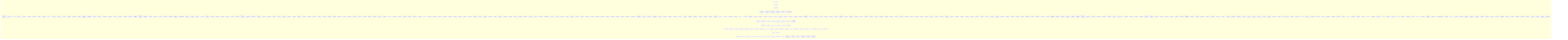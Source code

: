 flowchart TB
    subgraph Imports["Imports"]
        I1["IMPORT: commander, FROM: commander"]
        I2["IMPORT: path, FROM: path"]
        I3["IMPORT: chalk, FROM: chalk"]
        I4["IMPORT: boxen, FROM: boxen"]
        I5["IMPORT: fs, FROM: fs"]
        I6["IMPORT: https, FROM: https"]
        I7["IMPORT: http, FROM: http"]
        I8["IMPORT: inquirer, FROM: inquirer"]
        I9["IMPORT: @inquirer/search, FROM: @inquirer/search"]
        I10["IMPORT: ora, FROM: ora"]
        I11["IMPORT: ../../src/constants/providers.js, FROM: /claude-task-master/src/constants/providers.js"]
        I12["IMPORT: ../../src/task-master.js, FROM: /claude-task-master/src/task-master.js"]
        I13["IMPORT: ../init.js, FROM: /claude-task-master/scripts/init.js"]
        I14["IMPORT: ../../src/utils/getVersion.js, FROM: /claude-task-master/src/utils/getVersion.js"]
        I15["IMPORT: ./sync-readme.js, FROM: /claude-task-master/scripts/modules/sync-readme.js"]
        I16["IMPORT: ../../src/constants/profiles.js, FROM: /claude-task-master/src/constants/profiles.js"]
    end
    subgraph Dependencies["Dependencies"]
        D1["DEP: File system"]
        D2["DEP: Path resolution"]
    end
    subgraph FunctionsDefined["Functions Defined"]
        FU1["FUNCTION: runInteractiveSetup"]
        FU2["FUNCTION: fetchOpenRouterModelsCLI"]
        FU3["FUNCTION: fetchOllamaModelsCLI"]
        FU4["FUNCTION: handleSetModel"]
        FU5["FUNCTION: registerCommands"]
        FU6["FUNCTION: confirmOverwriteIfNeeded"]
        FU7["FUNCTION: showAddSubtaskHelp"]
        FU8["FUNCTION: showRemoveSubtaskHelp"]
        FU9["FUNCTION: showTagsHelp"]
        FU10["FUNCTION: showAddTagHelp"]
        FU11["FUNCTION: showDeleteTagHelp"]
        FU12["FUNCTION: showUseTagHelp"]
        FU13["FUNCTION: showResearchHelp"]
        FU14["FUNCTION: setupCLI"]
        FU15["FUNCTION: checkForUpdate"]
        FU16["FUNCTION: compareVersions"]
        FU17["FUNCTION: displayUpgradeNotification"]
        FU18["FUNCTION: runCLI"]
        FU19["FUNCTION: resolveComplexityReportPath"]
        FU20["FUNCTION: getPromptData"]
        FU21["FUNCTION: createSearchSource"]
    end
    subgraph Exports["Exports"]
        E1["EXP: resolveComplexityReportPath"]
        E2["EXP: registerCommands"]
        E3["EXP: setupCLI"]
        E4["EXP: runCLI"]
        E5["EXP: checkForUpdate"]
        E6["EXP: compareVersions"]
        E7["EXP: displayUpgradeNotification"]
    end
    subgraph Parameters["Parameters"]
        P1["PARAM: {string|null} projectRoot - The resolved project root directory."]
        P2["PARAM: {Object} program - Commander program instance"]
        P3["PARAM: {string} v1 - First version"]
        P4["PARAM: {string} v2 - Second version"]
        P5["PARAM: {string} currentVersion - Current version"]
        P6["PARAM: {string} latestVersion - Latest version"]
        P7["PARAM: {Array} argv - Command-line arguments"]
        P8["PARAM: {string|undefined} outputOpt - -output value from CLI (may be undefined)"]
    end
    subgraph Constants["Const Declarations"]
        C1["CONST: currentConfigResult, VALUE: await getModelConfiguration({ projectRoot })"]
        C2["CONST: currentModels, VALUE: currentConfigResult.success"]
        C3["CONST: options, VALUE: {"]
        C4["CONST: req, VALUE: https.request(options, (res) => {"]
        C5["CONST: parsedData, VALUE: JSON.parse(data)"]
        C6["CONST: url, VALUE: new URL(baseURL)"]
        C7["CONST: isHttps, VALUE: url.protocol === 'https:'"]
        C8["CONST: port, VALUE: url.port || (isHttps ? 443 : 80)"]
        C9["CONST: basePath, VALUE: url.pathname.endsWith('/')"]
        C10["CONST: options, VALUE: {"]
        C11["CONST: requestLib, VALUE: isHttps ? https : http"]
        C12["CONST: req, VALUE: requestLib.request(options, (res) => {"]
        C13["CONST: parsedData, VALUE: JSON.parse(data)"]
        C14["CONST: getPromptData, VALUE: (role, allowNone = false) => {"]
        C15["CONST: currentModel, VALUE: currentModels[role]"]
        C16["CONST: allModelsRaw, VALUE: getAvailableModels()"]
        C17["CONST: modelsByProvider, VALUE: allModelsRaw.reduce((acc, model) => {"]
        C18["CONST: cancelOption, VALUE: { name: '⏹ Cancel Model Setup', value: '__CANCEL__' }"]
        C19["CONST: noChangeOption, VALUE: currentModel?.modelId"]
        C20["CONST: customProviderOptions, VALUE: ["]
        C21["CONST: roleChoices, VALUE: Object.entries(modelsByProvider)"]
        C22["CONST: providerModels, VALUE: models"]
        C23["CONST: systemOptions, VALUE: []"]
        C24["CONST: systemLength, VALUE: systemOptions.length"]
        C25["CONST: noneOptionIndex, VALUE: systemLength + 1"]
        C26["CONST: mainPromptData, VALUE: getPromptData('main')"]
        C27["CONST: researchPromptData, VALUE: getPromptData('research')"]
        C28["CONST: fallbackPromptData, VALUE: getPromptData('fallback', true)"]
        C29["CONST: createSearchSource, VALUE: (choices, defaultValue) => {"]
        C30["CONST: filteredChoices, VALUE: choices.filter((choice) => {"]
        C31["CONST: searchText, VALUE: choice.name || ''"]
        C32["CONST: answers, VALUE: {}"]
        C33["CONST: coreOptionsSetup, VALUE: { projectRoot }"]
        C34["CONST: openRouterModels, VALUE: await fetchOpenRouterModelsCLI()"]
        C35["CONST: ollamaBaseURL, VALUE: getBaseUrlForRole(role, projectRoot)"]
        C36["CONST: ollamaModels, VALUE: await fetchOllamaModelsCLI(ollamaBaseURL)"]
        C37["CONST: result, VALUE: await setModel(role, modelIdToSet, {"]
        C38["CONST: currentCfg, VALUE: getConfig(projectRoot)"]
        C39["CONST: commandName, VALUE: this._name || 'unknown'"]
        C40["CONST: initOptions, VALUE: {"]
        C41["CONST: numTasks, VALUE: parseInt(options.numTasks, 10)"]
        C42["CONST: force, VALUE: options.force || false"]
        C43["CONST: append, VALUE: options.append || false"]
        C44["CONST: research, VALUE: options.research || false"]
        C45["CONST: useAppend, VALUE: append"]
        C46["CONST: tag, VALUE: taskMaster.getCurrentTag()"]
        C47["CONST: tasksPath, VALUE: taskMaster.getTasksPath()"]
        C48["CONST: existingFileContent, VALUE: fs.readFileSync(tasksPath, 'utf8')"]
        C49["CONST: allData, VALUE: JSON.parse(existingFileContent)"]
        C50["CONST: overwrite, VALUE: await confirmTaskOverwrite(tasksPath)"]
        C51["CONST: outputPath, VALUE: taskMaster.getTasksPath() ||"]
        C52["CONST: taskMaster, VALUE: initTaskMaster({"]
        C53["CONST: fromId, VALUE: parseInt(options.from, 10)"]
        C54["CONST: prompt, VALUE: options.prompt"]
        C55["CONST: useResearch, VALUE: options.research || false"]
        C56["CONST: tasksPath, VALUE: taskMaster.getTasksPath()"]
        C57["CONST: tag, VALUE: taskMaster.getCurrentTag()"]
        C58["CONST: taskMaster, VALUE: initTaskMaster({"]
        C59["CONST: tasksPath, VALUE: taskMaster.getTasksPath()"]
        C60["CONST: tag, VALUE: taskMaster.getCurrentTag()"]
        C61["CONST: taskId, VALUE: parseInt(options.id, 10)"]
        C62["CONST: prompt, VALUE: options.prompt"]
        C63["CONST: useResearch, VALUE: options.research || false"]
        C64["CONST: result, VALUE: await updateTaskById("]
        C65["CONST: taskMaster, VALUE: initTaskMaster({"]
        C66["CONST: tasksPath, VALUE: taskMaster.getTasksPath()"]
        C67["CONST: tag, VALUE: taskMaster.getCurrentTag()"]
        C68["CONST: subtaskId, VALUE: options.id"]
        C69["CONST: prompt, VALUE: options.prompt"]
        C70["CONST: useResearch, VALUE: options.research || false"]
        C71["CONST: result, VALUE: await updateSubtaskById("]
        C72["CONST: taskMaster, VALUE: initTaskMaster({"]
        C73["CONST: tasksPath, VALUE: taskMaster.getTasksPath()"]
        C74["CONST: tag, VALUE: taskMaster.getCurrentTag()"]
        C75["CONST: taskIds, VALUE: options.id.split(',').map((id) => {"]
        C76["CONST: parsed, VALUE: parseInt(id.trim(), 10)"]
        C77["CONST: context, VALUE: {"]
        C78["CONST: result, VALUE: await scopeUpTask("]
        C79["CONST: taskMaster, VALUE: initTaskMaster({"]
        C80["CONST: tasksPath, VALUE: taskMaster.getTasksPath()"]
        C81["CONST: tag, VALUE: taskMaster.getCurrentTag()"]
        C82["CONST: taskIds, VALUE: options.id.split(',').map((id) => {"]
        C83["CONST: parsed, VALUE: parseInt(id.trim(), 10)"]
        C84["CONST: context, VALUE: {"]
        C85["CONST: result, VALUE: await scopeDownTask("]
        C86["CONST: taskMaster, VALUE: initTaskMaster({"]
        C87["CONST: outputDir, VALUE: options.output"]
        C88["CONST: tag, VALUE: taskMaster.getCurrentTag()"]
        C89["CONST: taskMaster, VALUE: initTaskMaster({"]
        C90["CONST: taskId, VALUE: options.id"]
        C91["CONST: status, VALUE: options.status"]
        C92["CONST: tag, VALUE: taskMaster.getCurrentTag()"]
        C93["CONST: initOptions, VALUE: {"]
        C94["CONST: taskMaster, VALUE: initTaskMaster(initOptions)"]
        C95["CONST: statusFilter, VALUE: options.status"]
        C96["CONST: withSubtasks, VALUE: options.withSubtasks || false"]
        C97["CONST: tag, VALUE: taskMaster.getCurrentTag()"]
        C98["CONST: initOptions, VALUE: {"]
        C99["CONST: taskMaster, VALUE: initTaskMaster(initOptions)"]
        C100["CONST: tag, VALUE: taskMaster.getCurrentTag()"]
        C101["CONST: result, VALUE: await expandAllTasks("]
        C102["CONST: initOptions, VALUE: {"]
        C103["CONST: taskMaster, VALUE: initTaskMaster(initOptions)"]
        C104["CONST: modelOverride, VALUE: options.model"]
        C105["CONST: thresholdScore, VALUE: parseFloat(options.threshold)"]
        C106["CONST: useResearch, VALUE: options.research || false"]
        C107["CONST: targetTag, VALUE: taskMaster.getCurrentTag()"]
        C108["CONST: outputPath, VALUE: taskMaster.getComplexityReportPath()"]
        C109["CONST: fromStr, VALUE: options.from ? options.from : 'first'"]
        C110["CONST: toStr, VALUE: options.to ? options.to : 'last'"]
        C111["CONST: updatedOptions, VALUE: {"]
        C112["CONST: initOptions, VALUE: {"]
        C113["CONST: taskMaster, VALUE: initTaskMaster(initOptions)"]
        C114["CONST: validDetailLevels, VALUE: ['low', 'medium', 'high']"]
        C115["CONST: trimmedId, VALUE: id.trim()"]
        C116["CONST: trimmedPath, VALUE: filePath.trim()"]
        C117["CONST: saveToId, VALUE: options.saveTo.trim()"]
        C118["CONST: saveTarget, VALUE: options.save.trim()"]
        C119["CONST: tag, VALUE: taskMaster.getCurrentTag()"]
        C120["CONST: tasksData, VALUE: readJSON("]
        C121["CONST: fullPath, VALUE: path.isAbsolute(filePath)"]
        C122["CONST: validatedParams, VALUE: {"]
        C123["CONST: researchOptions, VALUE: {"]
        C124["CONST: result, VALUE: await performResearch("]
        C125["CONST: isSubtask, VALUE: validatedParams.saveToId.includes('.')"]
        C126["CONST: researchContent, VALUE: `## Research Query: ${validatedParams.prompt}"]
        C127["CONST: updateTaskById, VALUE: ("]
        C128["CONST: taskIdNum, VALUE: parseInt(validatedParams.saveToId, 10)"]
        C129["CONST: saveContent, VALUE: `# Research Query: ${validatedParams.prompt}"]
        C130["CONST: taskIds, VALUE: options.id"]
        C131["CONST: all, VALUE: options.all"]
        C132["CONST: taskMaster, VALUE: initTaskMaster({"]
        C133["CONST: tag, VALUE: taskMaster.getCurrentTag()"]
        C134["CONST: data, VALUE: readJSON("]
        C135["CONST: allIds, VALUE: data.tasks.map((t) => t.id).join(',')"]
        C136["CONST: isManualCreation, VALUE: options.title && options.description"]
        C137["CONST: tasksPath, VALUE: options.file || TASKMASTER_TASKS_FILE"]
        C138["CONST: taskMaster, VALUE: initTaskMaster({"]
        C139["CONST: projectRoot, VALUE: taskMaster.getProjectRoot()"]
        C140["CONST: tag, VALUE: taskMaster.getCurrentTag()"]
        C141["CONST: dependenciesArray, VALUE: options.dependencies"]
        C142["CONST: context, VALUE: {"]
        C143["CONST: initOptions, VALUE: {"]
        C144["CONST: taskMaster, VALUE: initTaskMaster({"]
        C145["CONST: tag, VALUE: taskMaster.getCurrentTag()"]
        C146["CONST: context, VALUE: {"]
        C147["CONST: initOptions, VALUE: {"]
        C148["CONST: taskMaster, VALUE: initTaskMaster(initOptions)"]
        C149["CONST: idArg, VALUE: taskId || options.id"]
        C150["CONST: statusFilter, VALUE: options.status"]
        C151["CONST: tag, VALUE: taskMaster.getCurrentTag()"]
        C152["CONST: taskIds, VALUE: idArg"]
        C153["CONST: initOptions, VALUE: {"]
        C154["CONST: taskMaster, VALUE: initTaskMaster(initOptions)"]
        C155["CONST: taskId, VALUE: options.id"]
        C156["CONST: dependencyId, VALUE: options.dependsOn"]
        C157["CONST: tag, VALUE: taskMaster.getCurrentTag()"]
        C158["CONST: formattedTaskId, VALUE: taskId.includes('.')"]
        C159["CONST: formattedDependencyId, VALUE: dependencyId.includes('.')"]
        C160["CONST: initOptions, VALUE: {"]
        C161["CONST: taskMaster, VALUE: initTaskMaster(initOptions)"]
        C162["CONST: taskId, VALUE: options.id"]
        C163["CONST: dependencyId, VALUE: options.dependsOn"]
        C164["CONST: tag, VALUE: taskMaster.getCurrentTag()"]
        C165["CONST: formattedTaskId, VALUE: taskId.includes('.')"]
        C166["CONST: formattedDependencyId, VALUE: dependencyId.includes('.')"]
        C167["CONST: initOptions, VALUE: {"]
        C168["CONST: taskMaster, VALUE: initTaskMaster(initOptions)"]
        C169["CONST: tag, VALUE: taskMaster.getCurrentTag()"]
        C170["CONST: initOptions, VALUE: {"]
        C171["CONST: taskMaster, VALUE: initTaskMaster(initOptions)"]
        C172["CONST: tag, VALUE: taskMaster.getCurrentTag()"]
        C173["CONST: initOptions, VALUE: {"]
        C174["CONST: taskMaster, VALUE: initTaskMaster(initOptions)"]
        C175["CONST: taskMaster, VALUE: initTaskMaster({"]
        C176["CONST: parentId, VALUE: options.parent"]
        C177["CONST: existingTaskId, VALUE: options.taskId"]
        C178["CONST: generateFiles, VALUE: options.generate || false"]
        C179["CONST: tag, VALUE: taskMaster.getCurrentTag()"]
        C180["CONST: newSubtaskData, VALUE: {"]
        C181["CONST: subtask, VALUE: await addSubtask("]
        C182["CONST: taskMaster, VALUE: initTaskMaster({"]
        C183["CONST: subtaskIds, VALUE: options.id"]
        C184["CONST: convertToTask, VALUE: options.convert || false"]
        C185["CONST: generateFiles, VALUE: options.generate || false"]
        C186["CONST: tag, VALUE: taskMaster.getCurrentTag()"]
        C187["CONST: subtaskIdArray, VALUE: subtaskIds.split(',').map((id) => id.trim())"]
        C188["CONST: result, VALUE: await removeSubtask("]
        C189["CONST: taskMaster, VALUE: initTaskMaster({"]
        C190["CONST: taskIdsString, VALUE: options.id"]
        C191["CONST: tag, VALUE: taskMaster.getCurrentTag()"]
        C192["CONST: taskIdsToRemove, VALUE: taskIdsString"]
        C193["CONST: data, VALUE: readJSON("]
        C194["CONST: existingTasksToRemove, VALUE: []"]
        C195["CONST: nonExistentIds, VALUE: []"]
        C196["CONST: dependentTaskMessages, VALUE: []"]
        C197["CONST: findResult, VALUE: findTaskById(data.tasks, taskId)"]
        C198["CONST: taskObject, VALUE: findResult.task"]
        C199["CONST: dependentTasks, VALUE: data.tasks.filter("]
        C200["CONST: indicator, VALUE: startLoadingIndicator("]
        C201["CONST: existingIdsString, VALUE: existingTasksToRemove"]
        C202["CONST: result, VALUE: await removeTask("]
        C203["CONST: userSpecifiedProfiles, VALUE: cmdOptions.rules"]
        C204["CONST: taskMaster, VALUE: initTaskMaster({"]
        C205["CONST: projectRoot, VALUE: taskMaster.getProjectRoot()"]
        C206["CONST: providerFlags, VALUE: ["]
        C207["CONST: isSetup, VALUE: options.setup"]
        C208["CONST: isSetOperation, VALUE: options.setMain || options.setResearch || options.setFallback"]
        C209["CONST: result, VALUE: await setModel('main', options.setMain, {"]
        C210["CONST: result, VALUE: await setModel('research', options.setResearch, {"]
        C211["CONST: result, VALUE: await setModel('fallback', options.setFallback, {"]
        C212["CONST: configResult, VALUE: await getModelConfiguration({ projectRoot })"]
        C213["CONST: availableResult, VALUE: await getAvailableModelsList({ projectRoot })"]
        C214["CONST: apiKeyStatusResult, VALUE: await getApiKeyStatusReport({ projectRoot })"]
        C215["CONST: activeIds, VALUE: configResult.success"]
        C216["CONST: displayableAvailable, VALUE: availableResult.data.models.filter("]
        C217["CONST: configExists, VALUE: isConfigFilePresent(projectRoot)"]
        C218["CONST: taskMaster, VALUE: initTaskMaster({})"]
        C219["CONST: projectRoot, VALUE: taskMaster.getProjectRoot()"]
        C220["CONST: userResponse, VALUE: await inquirer.prompt(["]
        C221["CONST: result, VALUE: setResponseLanguage(responseLanguage, {"]
        C222["CONST: taskMaster, VALUE: initTaskMaster({"]
        C223["CONST: sourceId, VALUE: options.from"]
        C224["CONST: destinationId, VALUE: options.to"]
        C225["CONST: tag, VALUE: taskMaster.getCurrentTag()"]
        C226["CONST: sourceIds, VALUE: sourceId.split(',').map((id) => id.trim())"]
        C227["CONST: destinationIds, VALUE: destinationId.split(',').map((id) => id.trim())"]
        C228["CONST: tasksData, VALUE: readJSON("]
        C229["CONST: fromId, VALUE: sourceIds[i]"]
        C230["CONST: toId, VALUE: destinationIds[i]"]
        C231["CONST: result, VALUE: await moveTask("]
        C232["CONST: taskMaster, VALUE: initTaskMaster({})"]
        C233["CONST: projectRoot, VALUE: taskMaster.getProjectRoot()"]
        C234["CONST: selectedRuleProfiles, VALUE: await runInteractiveProfilesSetup()"]
        C235["CONST: profile, VALUE: selectedRuleProfiles[i]"]
        C236["CONST: profileConfig, VALUE: getRulesProfile(profile)"]
        C237["CONST: addResult, VALUE: convertAllRulesToProfileRules("]
        C238["CONST: expandedProfiles, VALUE: profiles"]
        C239["CONST: installedProfiles, VALUE: getInstalledProfiles(projectRoot)"]
        C240["CONST: removalResults, VALUE: []"]
        C241["CONST: addResults, VALUE: []"]
        C242["CONST: profileConfig, VALUE: getRulesProfile(profile)"]
        C243["CONST: addResult, VALUE: convertAllRulesToProfileRules("]
        C244["CONST: result, VALUE: removeProfileRules(projectRoot, profileConfig)"]
        C245["CONST: totalProcessed, VALUE: removalResults.length"]
        C246["CONST: totalSuccessful, VALUE: successfulRemovals.length"]
        C247["CONST: totalSkipped, VALUE: skippedRemovals.length"]
        C248["CONST: totalFailed, VALUE: failedRemovals.length"]
        C249["CONST: taskMaster, VALUE: initTaskMaster({"]
        C250["CONST: withSubtasks, VALUE: options.withSubtasks || false"]
        C251["CONST: status, VALUE: options.status || null"]
        C252["CONST: tag, VALUE: taskMaster.getCurrentTag()"]
        C253["CONST: success, VALUE: await syncTasksToReadme(taskMaster.getProjectRoot(), {"]
        C254["CONST: taskMaster, VALUE: initTaskMaster({"]
        C255["CONST: tasksPath, VALUE: taskMaster.getTasksPath()"]
        C256["CONST: context, VALUE: {"]
        C257["CONST: gitUtils, VALUE: await import('./utils/git-utils.js')"]
        C258["CONST: currentBranch, VALUE: await gitUtils.getCurrentBranch(projectRoot)"]
        C259["CONST: branchOptions, VALUE: {"]
        C260["CONST: createOptions, VALUE: {"]
        C261["CONST: finalTagName, VALUE: options.fromBranch"]
        C262["CONST: taskMaster, VALUE: initTaskMaster({"]
        C263["CONST: tasksPath, VALUE: taskMaster.getTasksPath()"]
        C264["CONST: deleteOptions, VALUE: {"]
        C265["CONST: context, VALUE: {"]
        C266["CONST: taskMaster, VALUE: initTaskMaster({"]
        C267["CONST: tasksPath, VALUE: taskMaster.getTasksPath()"]
        C268["CONST: listOptions, VALUE: {"]
        C269["CONST: context, VALUE: {"]
        C270["CONST: taskMaster, VALUE: initTaskMaster({"]
        C271["CONST: tasksPath, VALUE: taskMaster.getTasksPath()"]
        C272["CONST: context, VALUE: {"]
        C273["CONST: taskMaster, VALUE: initTaskMaster({"]
        C274["CONST: tasksPath, VALUE: taskMaster.getTasksPath()"]
        C275["CONST: context, VALUE: {"]
        C276["CONST: taskMaster, VALUE: initTaskMaster({"]
        C277["CONST: tasksPath, VALUE: taskMaster.getTasksPath()"]
        C278["CONST: copyOptions, VALUE: {"]
        C279["CONST: context, VALUE: {"]
        C280["CONST: programInstance, VALUE: program"]
        C281["CONST: packageJsonPath, VALUE: path.join(process.cwd(), 'package.json')"]
        C282["CONST: packageJson, VALUE: JSON.parse("]
        C283["CONST: originalHelpInformation, VALUE: programInstance.helpInformation.bind(programInstance)"]
        C284["CONST: currentVersion, VALUE: getTaskMasterVersion()"]
        C285["CONST: options, VALUE: {"]
        C286["CONST: req, VALUE: https.request(options, (res) => {"]
        C287["CONST: npmData, VALUE: JSON.parse(data)"]
        C288["CONST: latestVersion, VALUE: npmData['dist-tags']?.latest || currentVersion"]
        C289["CONST: needsUpdate, VALUE: compareVersions(currentVersion, latestVersion) < 0"]
        C290["CONST: v1Parts, VALUE: v1.split('.').map((p) => parseInt(p, 10))"]
        C291["CONST: v2Parts, VALUE: v2.split('.').map((p) => parseInt(p, 10))"]
        C292["CONST: v1Part, VALUE: v1Parts[i] || 0"]
        C293["CONST: v2Part, VALUE: v2Parts[i] || 0"]
        C294["CONST: message, VALUE: boxen("]
        C295["CONST: updateCheckPromise, VALUE: checkForUpdate()"]
        C296["CONST: programInstance, VALUE: setupCLI()"]
        C297["CONST: updateInfo, VALUE: await updateCheckPromise"]
        C298["CONST: taskMaster, VALUE: initTaskMaster({})"]
        C299["CONST: tasksPath, VALUE: taskMaster.getTasksPath()"]
        C300["CONST: statePath, VALUE: taskMaster.getStatePath()"]
        C301["CONST: rawData, VALUE: fs.readFileSync(tasksPath, 'utf8')"]
        C302["CONST: parsedData, VALUE: JSON.parse(rawData)"]
        C303["CONST: rawStateData, VALUE: fs.readFileSync(statePath, 'utf8')"]
        C304["CONST: base, VALUE: path.join(projectRoot, COMPLEXITY_REPORT_FILE)"]
    end
    subgraph EnvironmentVariables["Environment Variables"]
        ENV1["ENV: AWS_ACCESS_KEY_ID, USAGE: accessed via process.env"]
        ENV2["ENV: AWS_SECRET_ACCESS_KEY, USAGE: accessed via process.env"]
        ENV3["ENV: AZURE_OPENAI_API_KEY, USAGE: accessed via process.env"]
        ENV4["ENV: AZURE_OPENAI_ENDPOINT, USAGE: accessed via process.env"]
        ENV5["ENV: GOOGLE_API_KEY, USAGE: accessed via process.env"]
        ENV6["ENV: GOOGLE_APPLICATION_CREDENTIALS, USAGE: accessed via process.env"]
    end
    subgraph ExecutionFlow["Execution Flow"]
        FL1["Identify and load dependencies and modules"]
        FL2["Define functions and core logic for this module"]
        FL3["Expose public API via exports"]
    end
    subgraph FileName["commands.js"]
        Imports
        Dependencies
        FunctionsDefined
        Exports
        Parameters
        Constants
        EnvironmentVariables
        ExecutionFlow
    end
    FL1 --> FL2
    FL2 --> FL3